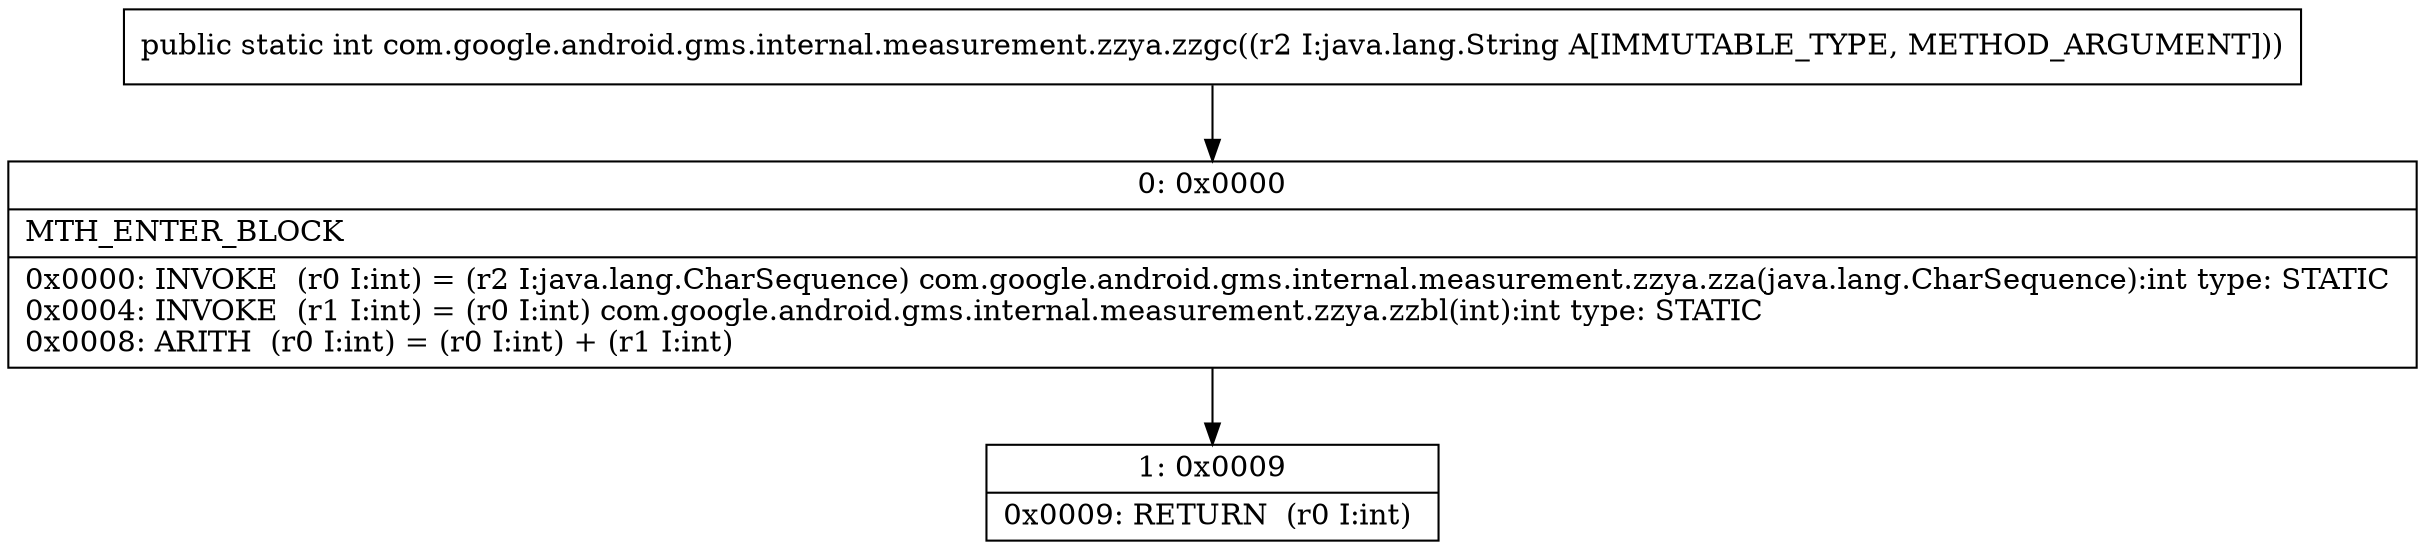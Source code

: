 digraph "CFG forcom.google.android.gms.internal.measurement.zzya.zzgc(Ljava\/lang\/String;)I" {
Node_0 [shape=record,label="{0\:\ 0x0000|MTH_ENTER_BLOCK\l|0x0000: INVOKE  (r0 I:int) = (r2 I:java.lang.CharSequence) com.google.android.gms.internal.measurement.zzya.zza(java.lang.CharSequence):int type: STATIC \l0x0004: INVOKE  (r1 I:int) = (r0 I:int) com.google.android.gms.internal.measurement.zzya.zzbl(int):int type: STATIC \l0x0008: ARITH  (r0 I:int) = (r0 I:int) + (r1 I:int) \l}"];
Node_1 [shape=record,label="{1\:\ 0x0009|0x0009: RETURN  (r0 I:int) \l}"];
MethodNode[shape=record,label="{public static int com.google.android.gms.internal.measurement.zzya.zzgc((r2 I:java.lang.String A[IMMUTABLE_TYPE, METHOD_ARGUMENT])) }"];
MethodNode -> Node_0;
Node_0 -> Node_1;
}

